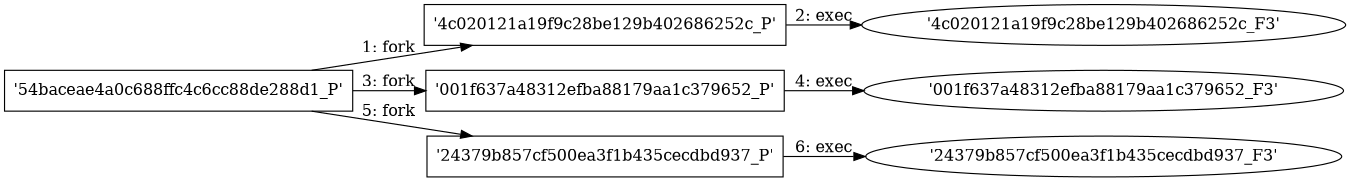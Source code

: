 digraph "D:\Learning\Paper\apt\基于CTI的攻击预警\Dataset\攻击图\ASGfromALLCTI\Threat Source newsletter (March 12, 2020).dot" {
rankdir="LR"
size="9"
fixedsize="false"
splines="true"
nodesep=0.3
ranksep=0
fontsize=10
overlap="scalexy"
engine= "neato"
	"'54baceae4a0c688ffc4c6cc88de288d1_P'" [node_type=Process shape=box]
	"'4c020121a19f9c28be129b402686252c_P'" [node_type=Process shape=box]
	"'54baceae4a0c688ffc4c6cc88de288d1_P'" -> "'4c020121a19f9c28be129b402686252c_P'" [label="1: fork"]
	"'4c020121a19f9c28be129b402686252c_P'" [node_type=Process shape=box]
	"'4c020121a19f9c28be129b402686252c_F3'" [node_type=File shape=ellipse]
	"'4c020121a19f9c28be129b402686252c_P'" -> "'4c020121a19f9c28be129b402686252c_F3'" [label="2: exec"]
	"'54baceae4a0c688ffc4c6cc88de288d1_P'" [node_type=Process shape=box]
	"'001f637a48312efba88179aa1c379652_P'" [node_type=Process shape=box]
	"'54baceae4a0c688ffc4c6cc88de288d1_P'" -> "'001f637a48312efba88179aa1c379652_P'" [label="3: fork"]
	"'001f637a48312efba88179aa1c379652_P'" [node_type=Process shape=box]
	"'001f637a48312efba88179aa1c379652_F3'" [node_type=File shape=ellipse]
	"'001f637a48312efba88179aa1c379652_P'" -> "'001f637a48312efba88179aa1c379652_F3'" [label="4: exec"]
	"'54baceae4a0c688ffc4c6cc88de288d1_P'" [node_type=Process shape=box]
	"'24379b857cf500ea3f1b435cecdbd937_P'" [node_type=Process shape=box]
	"'54baceae4a0c688ffc4c6cc88de288d1_P'" -> "'24379b857cf500ea3f1b435cecdbd937_P'" [label="5: fork"]
	"'24379b857cf500ea3f1b435cecdbd937_P'" [node_type=Process shape=box]
	"'24379b857cf500ea3f1b435cecdbd937_F3'" [node_type=File shape=ellipse]
	"'24379b857cf500ea3f1b435cecdbd937_P'" -> "'24379b857cf500ea3f1b435cecdbd937_F3'" [label="6: exec"]
}
